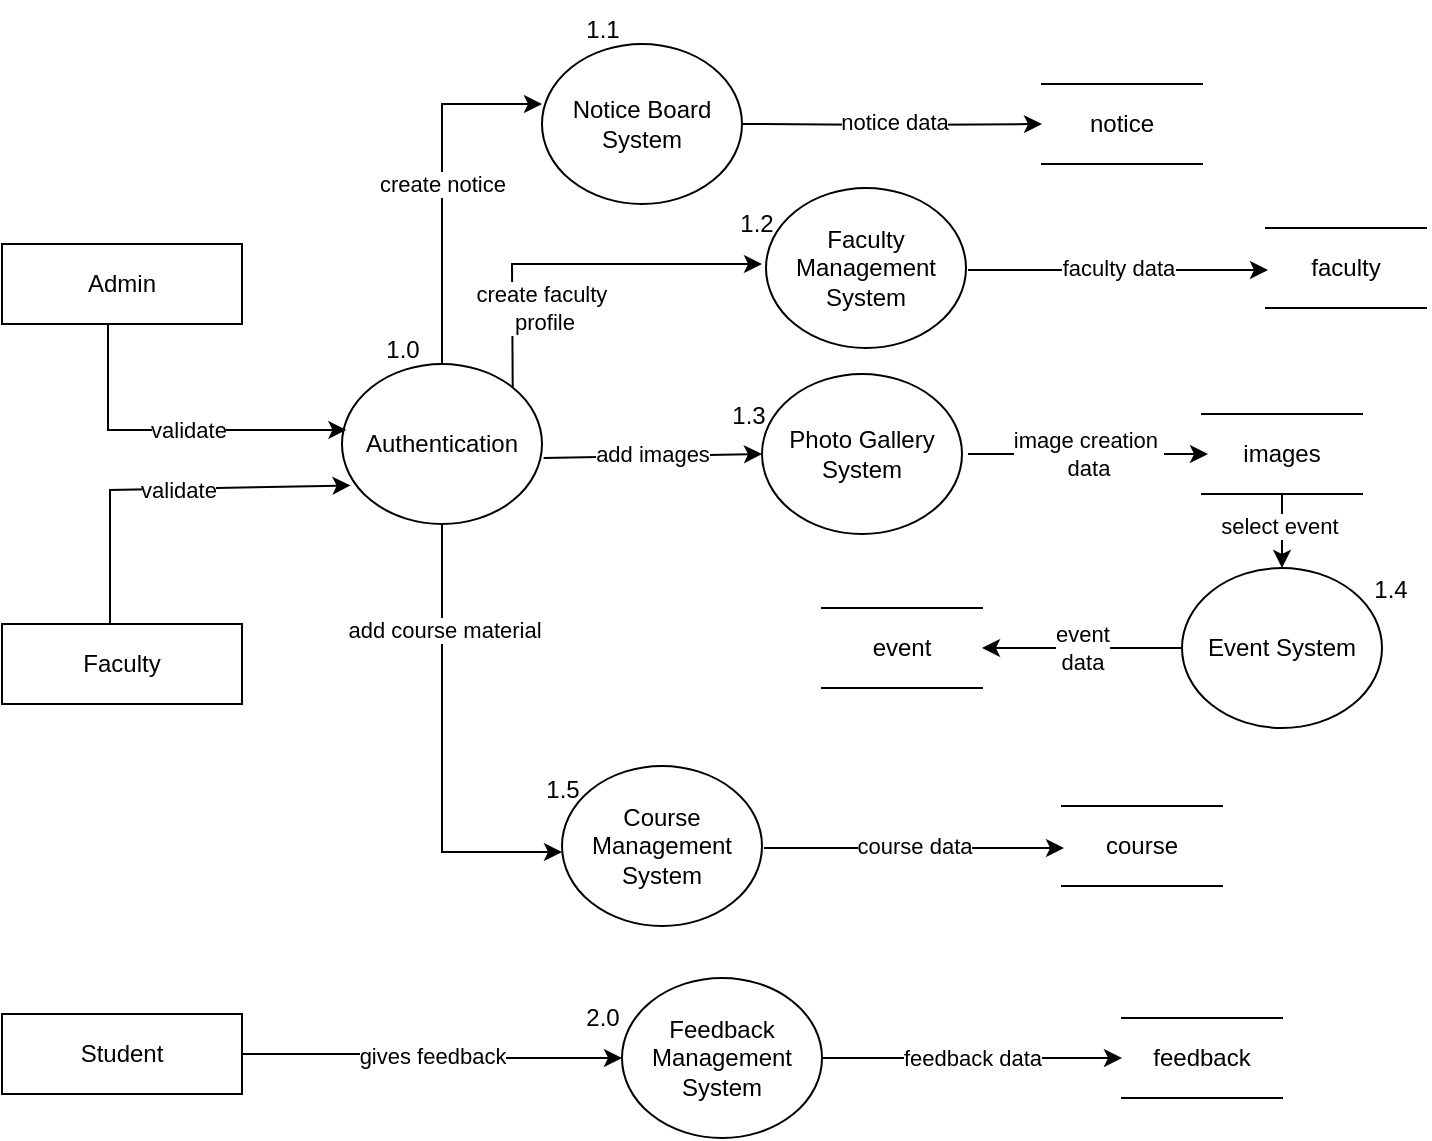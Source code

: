 <mxfile version="24.4.0" type="device">
  <diagram name="Page-1" id="p7pvknPHk5eQiDpmjLoC">
    <mxGraphModel dx="1100" dy="585" grid="1" gridSize="10" guides="1" tooltips="1" connect="1" arrows="1" fold="1" page="1" pageScale="1" pageWidth="827" pageHeight="1169" math="0" shadow="0">
      <root>
        <mxCell id="0" />
        <mxCell id="1" parent="0" />
        <mxCell id="aCz41oA2iba9IzXfXmTm-1" value="Admin" style="rounded=0;whiteSpace=wrap;html=1;" parent="1" vertex="1">
          <mxGeometry x="20" y="160" width="120" height="40" as="geometry" />
        </mxCell>
        <mxCell id="aCz41oA2iba9IzXfXmTm-2" value="Student" style="rounded=0;whiteSpace=wrap;html=1;" parent="1" vertex="1">
          <mxGeometry x="20" y="545" width="120" height="40" as="geometry" />
        </mxCell>
        <mxCell id="aCz41oA2iba9IzXfXmTm-3" value="Authentication" style="ellipse;whiteSpace=wrap;html=1;" parent="1" vertex="1">
          <mxGeometry x="190" y="220" width="100" height="80" as="geometry" />
        </mxCell>
        <mxCell id="aCz41oA2iba9IzXfXmTm-9" value="" style="endArrow=classic;html=1;rounded=0;edgeStyle=orthogonalEdgeStyle;entryX=-0.008;entryY=0.412;entryDx=0;entryDy=0;entryPerimeter=0;exitX=0.583;exitY=1;exitDx=0;exitDy=0;exitPerimeter=0;" parent="1" edge="1">
          <mxGeometry relative="1" as="geometry">
            <mxPoint x="92.96" y="200" as="sourcePoint" />
            <mxPoint x="192.2" y="252.96" as="targetPoint" />
            <Array as="points">
              <mxPoint x="73" y="200" />
              <mxPoint x="73" y="253" />
            </Array>
          </mxGeometry>
        </mxCell>
        <mxCell id="aCz41oA2iba9IzXfXmTm-10" value="validate" style="edgeLabel;resizable=0;html=1;align=center;verticalAlign=middle;" parent="aCz41oA2iba9IzXfXmTm-9" connectable="0" vertex="1">
          <mxGeometry relative="1" as="geometry">
            <mxPoint x="17" as="offset" />
          </mxGeometry>
        </mxCell>
        <mxCell id="aCz41oA2iba9IzXfXmTm-15" value="images" style="shape=partialRectangle;whiteSpace=wrap;html=1;left=0;right=0;fillColor=none;" parent="1" vertex="1">
          <mxGeometry x="620" y="245" width="80" height="40" as="geometry" />
        </mxCell>
        <mxCell id="aCz41oA2iba9IzXfXmTm-17" value="Photo Gallery System" style="ellipse;whiteSpace=wrap;html=1;" parent="1" vertex="1">
          <mxGeometry x="400" y="225" width="100" height="80" as="geometry" />
        </mxCell>
        <mxCell id="aCz41oA2iba9IzXfXmTm-20" value="image creation&amp;nbsp;&lt;div&gt;data&lt;/div&gt;" style="endArrow=classic;html=1;rounded=0;edgeStyle=orthogonalEdgeStyle;entryX=0;entryY=0.5;entryDx=0;entryDy=0;exitX=1;exitY=0.5;exitDx=0;exitDy=0;" parent="1" edge="1">
          <mxGeometry relative="1" as="geometry">
            <mxPoint x="503" y="265" as="sourcePoint" />
            <mxPoint x="623" y="265" as="targetPoint" />
          </mxGeometry>
        </mxCell>
        <mxCell id="aCz41oA2iba9IzXfXmTm-22" value="Event System" style="ellipse;whiteSpace=wrap;html=1;" parent="1" vertex="1">
          <mxGeometry x="610" y="322" width="100" height="80" as="geometry" />
        </mxCell>
        <mxCell id="aCz41oA2iba9IzXfXmTm-23" value="event" style="shape=partialRectangle;whiteSpace=wrap;html=1;left=0;right=0;fillColor=none;" parent="1" vertex="1">
          <mxGeometry x="430" y="342" width="80" height="40" as="geometry" />
        </mxCell>
        <mxCell id="aCz41oA2iba9IzXfXmTm-28" value="Feedback Management System" style="ellipse;whiteSpace=wrap;html=1;" parent="1" vertex="1">
          <mxGeometry x="330" y="527" width="100" height="80" as="geometry" />
        </mxCell>
        <mxCell id="aCz41oA2iba9IzXfXmTm-29" value="feedback" style="shape=partialRectangle;whiteSpace=wrap;html=1;left=0;right=0;fillColor=none;" parent="1" vertex="1">
          <mxGeometry x="580" y="547" width="80" height="40" as="geometry" />
        </mxCell>
        <mxCell id="aCz41oA2iba9IzXfXmTm-30" value="gives feedback" style="endArrow=classic;html=1;rounded=0;edgeStyle=orthogonalEdgeStyle;exitX=1;exitY=0.5;exitDx=0;exitDy=0;entryX=0;entryY=0.5;entryDx=0;entryDy=0;" parent="1" source="aCz41oA2iba9IzXfXmTm-2" target="aCz41oA2iba9IzXfXmTm-28" edge="1">
          <mxGeometry relative="1" as="geometry">
            <mxPoint x="340" y="477" as="sourcePoint" />
            <mxPoint x="440" y="477" as="targetPoint" />
          </mxGeometry>
        </mxCell>
        <mxCell id="aCz41oA2iba9IzXfXmTm-33" value="feedback data" style="endArrow=classic;html=1;rounded=0;edgeStyle=orthogonalEdgeStyle;exitX=1;exitY=0.5;exitDx=0;exitDy=0;entryX=0;entryY=0.5;entryDx=0;entryDy=0;" parent="1" source="aCz41oA2iba9IzXfXmTm-28" target="aCz41oA2iba9IzXfXmTm-29" edge="1">
          <mxGeometry relative="1" as="geometry">
            <mxPoint x="450" y="566.26" as="sourcePoint" />
            <mxPoint x="550" y="566.26" as="targetPoint" />
          </mxGeometry>
        </mxCell>
        <mxCell id="aCz41oA2iba9IzXfXmTm-35" value="Notice Board System" style="ellipse;whiteSpace=wrap;html=1;" parent="1" vertex="1">
          <mxGeometry x="290" y="60" width="100" height="80" as="geometry" />
        </mxCell>
        <mxCell id="aCz41oA2iba9IzXfXmTm-36" value="notice" style="shape=partialRectangle;whiteSpace=wrap;html=1;left=0;right=0;fillColor=none;" parent="1" vertex="1">
          <mxGeometry x="540" y="80" width="80" height="40" as="geometry" />
        </mxCell>
        <mxCell id="aCz41oA2iba9IzXfXmTm-37" value="" style="endArrow=classic;html=1;rounded=0;edgeStyle=orthogonalEdgeStyle;exitX=1;exitY=0.5;exitDx=0;exitDy=0;entryX=0;entryY=0.5;entryDx=0;entryDy=0;" parent="1" target="aCz41oA2iba9IzXfXmTm-36" edge="1">
          <mxGeometry relative="1" as="geometry">
            <mxPoint x="390" y="99.98" as="sourcePoint" />
            <mxPoint x="630" y="100" as="targetPoint" />
          </mxGeometry>
        </mxCell>
        <mxCell id="aCz41oA2iba9IzXfXmTm-38" value="notice data" style="edgeLabel;resizable=0;html=1;align=center;verticalAlign=middle;" parent="aCz41oA2iba9IzXfXmTm-37" connectable="0" vertex="1">
          <mxGeometry relative="1" as="geometry">
            <mxPoint y="-2" as="offset" />
          </mxGeometry>
        </mxCell>
        <mxCell id="aCz41oA2iba9IzXfXmTm-50" value="" style="endArrow=classic;html=1;rounded=0;edgeStyle=orthogonalEdgeStyle;exitX=0.5;exitY=0;exitDx=0;exitDy=0;entryX=0;entryY=0.375;entryDx=0;entryDy=0;entryPerimeter=0;" parent="1" source="aCz41oA2iba9IzXfXmTm-3" target="aCz41oA2iba9IzXfXmTm-35" edge="1">
          <mxGeometry relative="1" as="geometry">
            <mxPoint x="410" y="210" as="sourcePoint" />
            <mxPoint x="510" y="210" as="targetPoint" />
          </mxGeometry>
        </mxCell>
        <mxCell id="aCz41oA2iba9IzXfXmTm-51" value="create notice" style="edgeLabel;resizable=0;html=1;align=center;verticalAlign=middle;" parent="aCz41oA2iba9IzXfXmTm-50" connectable="0" vertex="1">
          <mxGeometry relative="1" as="geometry" />
        </mxCell>
        <mxCell id="aCz41oA2iba9IzXfXmTm-52" value="" style="endArrow=classic;html=1;rounded=0;edgeStyle=orthogonalEdgeStyle;exitX=0.5;exitY=1;exitDx=0;exitDy=0;entryX=0.5;entryY=0;entryDx=0;entryDy=0;" parent="1" source="aCz41oA2iba9IzXfXmTm-15" target="aCz41oA2iba9IzXfXmTm-22" edge="1">
          <mxGeometry relative="1" as="geometry">
            <mxPoint x="410" y="335" as="sourcePoint" />
            <mxPoint x="510" y="335" as="targetPoint" />
          </mxGeometry>
        </mxCell>
        <mxCell id="aCz41oA2iba9IzXfXmTm-53" value="select event&amp;nbsp;" style="edgeLabel;resizable=0;html=1;align=center;verticalAlign=middle;" parent="aCz41oA2iba9IzXfXmTm-52" connectable="0" vertex="1">
          <mxGeometry relative="1" as="geometry">
            <mxPoint y="-3" as="offset" />
          </mxGeometry>
        </mxCell>
        <mxCell id="aCz41oA2iba9IzXfXmTm-54" value="" style="endArrow=classic;html=1;rounded=0;edgeStyle=orthogonalEdgeStyle;exitX=0;exitY=0.5;exitDx=0;exitDy=0;entryX=1;entryY=0.5;entryDx=0;entryDy=0;" parent="1" source="aCz41oA2iba9IzXfXmTm-22" target="aCz41oA2iba9IzXfXmTm-23" edge="1">
          <mxGeometry relative="1" as="geometry">
            <mxPoint x="410" y="322" as="sourcePoint" />
            <mxPoint x="510" y="322" as="targetPoint" />
          </mxGeometry>
        </mxCell>
        <mxCell id="aCz41oA2iba9IzXfXmTm-55" value="event&lt;br&gt;data" style="edgeLabel;resizable=0;html=1;align=center;verticalAlign=middle;" parent="aCz41oA2iba9IzXfXmTm-54" connectable="0" vertex="1">
          <mxGeometry relative="1" as="geometry" />
        </mxCell>
        <mxCell id="k4iTr9kB6WlirWtKaSQQ-7" value="Course Management System" style="ellipse;whiteSpace=wrap;html=1;" vertex="1" parent="1">
          <mxGeometry x="300" y="421" width="100" height="80" as="geometry" />
        </mxCell>
        <mxCell id="k4iTr9kB6WlirWtKaSQQ-8" value="course" style="shape=partialRectangle;whiteSpace=wrap;html=1;left=0;right=0;fillColor=none;" vertex="1" parent="1">
          <mxGeometry x="550" y="441" width="80" height="40" as="geometry" />
        </mxCell>
        <mxCell id="k4iTr9kB6WlirWtKaSQQ-9" value="" style="endArrow=classic;html=1;rounded=0;edgeStyle=orthogonalEdgeStyle;exitX=1;exitY=0.5;exitDx=0;exitDy=0;entryX=0;entryY=0.5;entryDx=0;entryDy=0;" edge="1" parent="1">
          <mxGeometry relative="1" as="geometry">
            <mxPoint x="401" y="461.98" as="sourcePoint" />
            <mxPoint x="551" y="462" as="targetPoint" />
          </mxGeometry>
        </mxCell>
        <mxCell id="k4iTr9kB6WlirWtKaSQQ-10" value="course data" style="edgeLabel;resizable=0;html=1;align=center;verticalAlign=middle;" connectable="0" vertex="1" parent="k4iTr9kB6WlirWtKaSQQ-9">
          <mxGeometry relative="1" as="geometry">
            <mxPoint y="-1" as="offset" />
          </mxGeometry>
        </mxCell>
        <mxCell id="k4iTr9kB6WlirWtKaSQQ-12" value="" style="endArrow=classic;html=1;rounded=0;exitX=0.5;exitY=1;exitDx=0;exitDy=0;" edge="1" parent="1" source="aCz41oA2iba9IzXfXmTm-3">
          <mxGeometry width="50" height="50" relative="1" as="geometry">
            <mxPoint x="240" y="384.0" as="sourcePoint" />
            <mxPoint x="300" y="464" as="targetPoint" />
            <Array as="points">
              <mxPoint x="240" y="464" />
            </Array>
          </mxGeometry>
        </mxCell>
        <mxCell id="k4iTr9kB6WlirWtKaSQQ-13" value="add course material" style="edgeLabel;html=1;align=center;verticalAlign=middle;resizable=0;points=[];" vertex="1" connectable="0" parent="k4iTr9kB6WlirWtKaSQQ-12">
          <mxGeometry x="-0.529" y="1" relative="1" as="geometry">
            <mxPoint as="offset" />
          </mxGeometry>
        </mxCell>
        <mxCell id="k4iTr9kB6WlirWtKaSQQ-14" value="Faculty" style="rounded=0;whiteSpace=wrap;html=1;" vertex="1" parent="1">
          <mxGeometry x="20" y="350" width="120" height="40" as="geometry" />
        </mxCell>
        <mxCell id="k4iTr9kB6WlirWtKaSQQ-15" value="" style="endArrow=classic;html=1;rounded=0;exitX=0.5;exitY=0;exitDx=0;exitDy=0;entryX=0.103;entryY=0.759;entryDx=0;entryDy=0;entryPerimeter=0;" edge="1" parent="1">
          <mxGeometry width="50" height="50" relative="1" as="geometry">
            <mxPoint x="74" y="350" as="sourcePoint" />
            <mxPoint x="194.3" y="280.72" as="targetPoint" />
            <Array as="points">
              <mxPoint x="74" y="283" />
            </Array>
          </mxGeometry>
        </mxCell>
        <mxCell id="k4iTr9kB6WlirWtKaSQQ-16" value="validate" style="edgeLabel;html=1;align=center;verticalAlign=middle;resizable=0;points=[];" vertex="1" connectable="0" parent="k4iTr9kB6WlirWtKaSQQ-15">
          <mxGeometry x="0.011" y="-4" relative="1" as="geometry">
            <mxPoint x="6" y="-4" as="offset" />
          </mxGeometry>
        </mxCell>
        <mxCell id="k4iTr9kB6WlirWtKaSQQ-17" value="Faculty Management System" style="ellipse;whiteSpace=wrap;html=1;" vertex="1" parent="1">
          <mxGeometry x="402" y="132" width="100" height="80" as="geometry" />
        </mxCell>
        <mxCell id="k4iTr9kB6WlirWtKaSQQ-18" value="faculty" style="shape=partialRectangle;whiteSpace=wrap;html=1;left=0;right=0;fillColor=none;" vertex="1" parent="1">
          <mxGeometry x="652" y="152" width="80" height="40" as="geometry" />
        </mxCell>
        <mxCell id="k4iTr9kB6WlirWtKaSQQ-19" value="" style="endArrow=classic;html=1;rounded=0;edgeStyle=orthogonalEdgeStyle;exitX=1;exitY=0.5;exitDx=0;exitDy=0;entryX=0;entryY=0.5;entryDx=0;entryDy=0;" edge="1" parent="1">
          <mxGeometry relative="1" as="geometry">
            <mxPoint x="503" y="172.98" as="sourcePoint" />
            <mxPoint x="653" y="173" as="targetPoint" />
          </mxGeometry>
        </mxCell>
        <mxCell id="k4iTr9kB6WlirWtKaSQQ-20" value="faculty data" style="edgeLabel;resizable=0;html=1;align=center;verticalAlign=middle;" connectable="0" vertex="1" parent="k4iTr9kB6WlirWtKaSQQ-19">
          <mxGeometry relative="1" as="geometry">
            <mxPoint y="-1" as="offset" />
          </mxGeometry>
        </mxCell>
        <mxCell id="k4iTr9kB6WlirWtKaSQQ-21" value="" style="endArrow=classic;html=1;rounded=0;exitX=1;exitY=0;exitDx=0;exitDy=0;" edge="1" parent="1" source="aCz41oA2iba9IzXfXmTm-3">
          <mxGeometry width="50" height="50" relative="1" as="geometry">
            <mxPoint x="342" y="95.0" as="sourcePoint" />
            <mxPoint x="400" y="170" as="targetPoint" />
            <Array as="points">
              <mxPoint x="275" y="170" />
            </Array>
          </mxGeometry>
        </mxCell>
        <mxCell id="k4iTr9kB6WlirWtKaSQQ-22" value="create faculty&amp;nbsp;&lt;div&gt;profile&lt;/div&gt;" style="edgeLabel;html=1;align=center;verticalAlign=middle;resizable=0;points=[];" vertex="1" connectable="0" parent="k4iTr9kB6WlirWtKaSQQ-21">
          <mxGeometry x="-0.529" y="1" relative="1" as="geometry">
            <mxPoint x="17" y="4" as="offset" />
          </mxGeometry>
        </mxCell>
        <mxCell id="k4iTr9kB6WlirWtKaSQQ-24" value="" style="endArrow=classic;html=1;rounded=0;exitX=1.008;exitY=0.587;exitDx=0;exitDy=0;exitPerimeter=0;entryX=0;entryY=0.5;entryDx=0;entryDy=0;" edge="1" parent="1" source="aCz41oA2iba9IzXfXmTm-3" target="aCz41oA2iba9IzXfXmTm-17">
          <mxGeometry width="50" height="50" relative="1" as="geometry">
            <mxPoint x="330" y="330" as="sourcePoint" />
            <mxPoint x="380" y="280" as="targetPoint" />
          </mxGeometry>
        </mxCell>
        <mxCell id="k4iTr9kB6WlirWtKaSQQ-25" value="add images" style="edgeLabel;html=1;align=center;verticalAlign=middle;resizable=0;points=[];" vertex="1" connectable="0" parent="k4iTr9kB6WlirWtKaSQQ-24">
          <mxGeometry x="0.022" y="-2" relative="1" as="geometry">
            <mxPoint x="-2" y="-3" as="offset" />
          </mxGeometry>
        </mxCell>
        <mxCell id="k4iTr9kB6WlirWtKaSQQ-26" value="1.0" style="text;html=1;align=center;verticalAlign=middle;resizable=0;points=[];autosize=1;strokeColor=none;fillColor=none;" vertex="1" parent="1">
          <mxGeometry x="200" y="198" width="40" height="30" as="geometry" />
        </mxCell>
        <mxCell id="k4iTr9kB6WlirWtKaSQQ-27" value="1.1" style="text;html=1;align=center;verticalAlign=middle;resizable=0;points=[];autosize=1;strokeColor=none;fillColor=none;" vertex="1" parent="1">
          <mxGeometry x="300" y="38" width="40" height="30" as="geometry" />
        </mxCell>
        <mxCell id="k4iTr9kB6WlirWtKaSQQ-28" value="1.2" style="text;html=1;align=center;verticalAlign=middle;resizable=0;points=[];autosize=1;strokeColor=none;fillColor=none;" vertex="1" parent="1">
          <mxGeometry x="377" y="135" width="40" height="30" as="geometry" />
        </mxCell>
        <mxCell id="k4iTr9kB6WlirWtKaSQQ-29" value="1.3" style="text;html=1;align=center;verticalAlign=middle;resizable=0;points=[];autosize=1;strokeColor=none;fillColor=none;" vertex="1" parent="1">
          <mxGeometry x="373" y="231" width="40" height="30" as="geometry" />
        </mxCell>
        <mxCell id="k4iTr9kB6WlirWtKaSQQ-30" value="1.5" style="text;html=1;align=center;verticalAlign=middle;resizable=0;points=[];autosize=1;strokeColor=none;fillColor=none;" vertex="1" parent="1">
          <mxGeometry x="280" y="418" width="40" height="30" as="geometry" />
        </mxCell>
        <mxCell id="k4iTr9kB6WlirWtKaSQQ-31" value="1.4" style="text;html=1;align=center;verticalAlign=middle;resizable=0;points=[];autosize=1;strokeColor=none;fillColor=none;" vertex="1" parent="1">
          <mxGeometry x="694" y="318" width="40" height="30" as="geometry" />
        </mxCell>
        <mxCell id="k4iTr9kB6WlirWtKaSQQ-32" value="2.0" style="text;html=1;align=center;verticalAlign=middle;resizable=0;points=[];autosize=1;strokeColor=none;fillColor=none;" vertex="1" parent="1">
          <mxGeometry x="300" y="532" width="40" height="30" as="geometry" />
        </mxCell>
      </root>
    </mxGraphModel>
  </diagram>
</mxfile>
